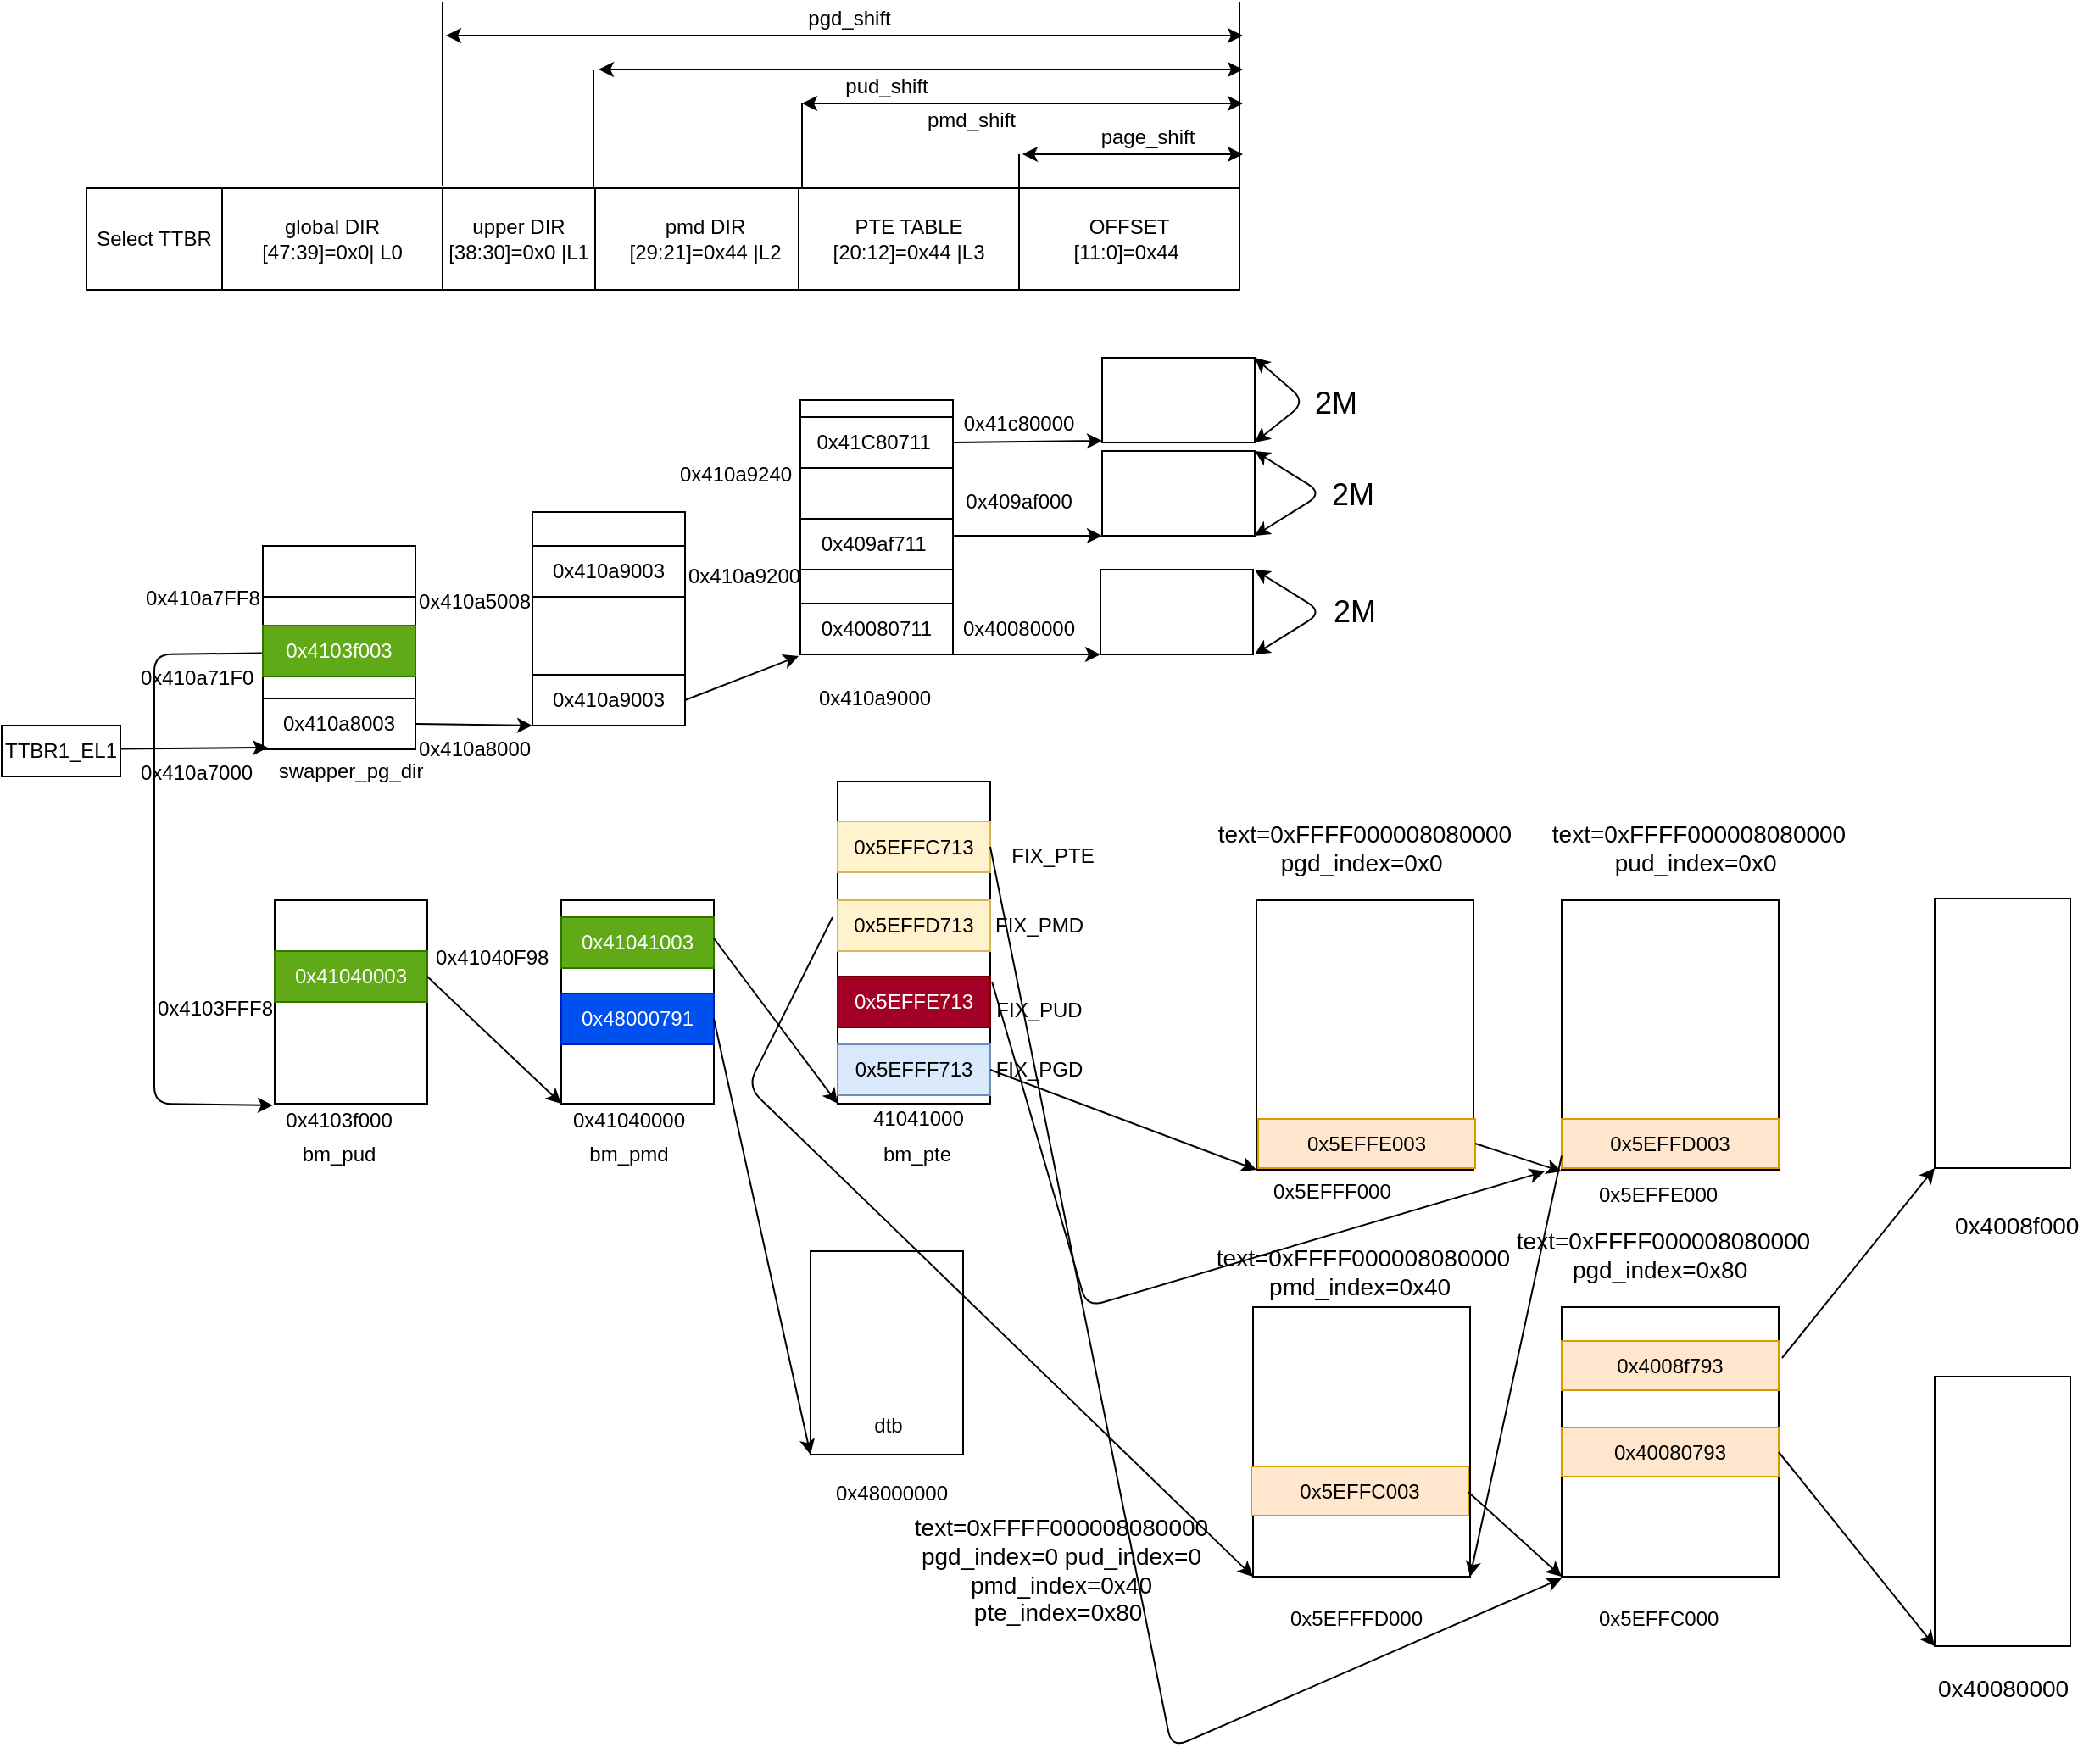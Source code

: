<mxfile version="13.6.2" type="device"><diagram id="jogjM0BblvqriFZ8YtVY" name="Page-1"><mxGraphModel dx="2782" dy="967" grid="1" gridSize="10" guides="1" tooltips="1" connect="1" arrows="1" fold="1" page="1" pageScale="1" pageWidth="827" pageHeight="1169" math="0" shadow="0"><root><mxCell id="0"/><mxCell id="1" parent="0"/><mxCell id="8LdxlUi28L0D28EUbNrq-1" value="" style="rounded=0;whiteSpace=wrap;html=1;" parent="1" vertex="1"><mxGeometry x="-320" y="620" width="540" height="60" as="geometry"/></mxCell><mxCell id="8LdxlUi28L0D28EUbNrq-10" value="global DIR&lt;br&gt;[47:39]=0x0| L0" style="rounded=0;whiteSpace=wrap;html=1;" parent="1" vertex="1"><mxGeometry x="-250" y="620" width="130" height="60" as="geometry"/></mxCell><mxCell id="8LdxlUi28L0D28EUbNrq-15" value="upper DIR&lt;br&gt;[38:30]=0x0 |L1" style="rounded=0;whiteSpace=wrap;html=1;" parent="1" vertex="1"><mxGeometry x="-120" y="620" width="90" height="60" as="geometry"/></mxCell><mxCell id="8LdxlUi28L0D28EUbNrq-17" value="Select TTBR" style="rounded=0;whiteSpace=wrap;html=1;" parent="1" vertex="1"><mxGeometry x="-330" y="620" width="80" height="60" as="geometry"/></mxCell><mxCell id="8LdxlUi28L0D28EUbNrq-31" value="pmd DIR&lt;br&gt;[29:21]=0x44 |L2" style="rounded=0;whiteSpace=wrap;html=1;" parent="1" vertex="1"><mxGeometry x="-30" y="620" width="130" height="60" as="geometry"/></mxCell><mxCell id="NkKJX1Fluzjaa6-fKmBA-1" value="PTE TABLE&lt;br&gt;[20:12]=0x44 |L3" style="rounded=0;whiteSpace=wrap;html=1;" parent="1" vertex="1"><mxGeometry x="90" y="620" width="130" height="60" as="geometry"/></mxCell><mxCell id="NkKJX1Fluzjaa6-fKmBA-2" value="OFFSET&lt;br&gt;[11:0]=0x44&amp;nbsp;" style="rounded=0;whiteSpace=wrap;html=1;" parent="1" vertex="1"><mxGeometry x="220" y="620" width="130" height="60" as="geometry"/></mxCell><mxCell id="2hbvxVVikS6BB5GCfv5k-79" value="" style="rounded=0;whiteSpace=wrap;html=1;" parent="1" vertex="1"><mxGeometry x="-67" y="811" width="90" height="108" as="geometry"/></mxCell><mxCell id="2hbvxVVikS6BB5GCfv5k-80" value="" style="rounded=0;whiteSpace=wrap;html=1;" parent="1" vertex="1"><mxGeometry x="-67" y="907" width="90" height="30" as="geometry"/></mxCell><mxCell id="2hbvxVVikS6BB5GCfv5k-81" value="" style="rounded=0;whiteSpace=wrap;html=1;" parent="1" vertex="1"><mxGeometry x="-226" y="831" width="90" height="120" as="geometry"/></mxCell><mxCell id="2hbvxVVikS6BB5GCfv5k-82" style="edgeStyle=none;rounded=0;orthogonalLoop=1;jettySize=auto;html=1;exitX=1;exitY=0.5;exitDx=0;exitDy=0;entryX=0;entryY=1;entryDx=0;entryDy=0;" parent="1" source="2hbvxVVikS6BB5GCfv5k-83" target="2hbvxVVikS6BB5GCfv5k-80" edge="1"><mxGeometry relative="1" as="geometry"/></mxCell><mxCell id="2hbvxVVikS6BB5GCfv5k-83" value="0x410a8003" style="rounded=0;whiteSpace=wrap;html=1;" parent="1" vertex="1"><mxGeometry x="-226" y="921" width="90" height="30" as="geometry"/></mxCell><mxCell id="2hbvxVVikS6BB5GCfv5k-84" value="&lt;div style=&quot;text-align: center&quot;&gt;&lt;span&gt;&lt;font face=&quot;helvetica&quot;&gt;0x410a7000&lt;/font&gt;&lt;/span&gt;&lt;/div&gt;" style="text;whiteSpace=wrap;html=1;" parent="1" vertex="1"><mxGeometry x="-300" y="951" width="90" height="30" as="geometry"/></mxCell><mxCell id="2hbvxVVikS6BB5GCfv5k-85" value="&lt;div style=&quot;text-align: center&quot;&gt;&lt;span&gt;&lt;font face=&quot;helvetica&quot;&gt;0x410a8000&lt;/font&gt;&lt;/span&gt;&lt;/div&gt;" style="text;whiteSpace=wrap;html=1;" parent="1" vertex="1"><mxGeometry x="-136" y="937" width="90" height="30" as="geometry"/></mxCell><mxCell id="2hbvxVVikS6BB5GCfv5k-87" value="0x410a9003" style="rounded=0;whiteSpace=wrap;html=1;" parent="1" vertex="1"><mxGeometry x="-67" y="907" width="90" height="30" as="geometry"/></mxCell><mxCell id="2hbvxVVikS6BB5GCfv5k-88" value="" style="rounded=0;whiteSpace=wrap;html=1;" parent="1" vertex="1"><mxGeometry x="91" y="745" width="90" height="146" as="geometry"/></mxCell><mxCell id="2hbvxVVikS6BB5GCfv5k-90" value="&lt;div style=&quot;text-align: center&quot;&gt;&lt;span&gt;&lt;font face=&quot;helvetica&quot;&gt;0x410a9000&lt;/font&gt;&lt;/span&gt;&lt;/div&gt;" style="text;whiteSpace=wrap;html=1;" parent="1" vertex="1"><mxGeometry x="100" y="907" width="90" height="30" as="geometry"/></mxCell><mxCell id="2hbvxVVikS6BB5GCfv5k-91" value="0x409af711&amp;nbsp;" style="rounded=0;whiteSpace=wrap;html=1;" parent="1" vertex="1"><mxGeometry x="91" y="815" width="90" height="30" as="geometry"/></mxCell><mxCell id="2hbvxVVikS6BB5GCfv5k-92" value="&lt;div style=&quot;text-align: center&quot;&gt;&lt;font face=&quot;helvetica&quot;&gt;0x410a9200&lt;/font&gt;&lt;br&gt;&lt;/div&gt;" style="text;whiteSpace=wrap;html=1;" parent="1" vertex="1"><mxGeometry x="23" y="835" width="90" height="30" as="geometry"/></mxCell><mxCell id="2hbvxVVikS6BB5GCfv5k-93" value="" style="rounded=0;whiteSpace=wrap;html=1;" parent="1" vertex="1"><mxGeometry x="269" y="720" width="90" height="50" as="geometry"/></mxCell><mxCell id="2hbvxVVikS6BB5GCfv5k-96" value="" style="endArrow=classic;startArrow=classic;html=1;entryX=1;entryY=0;entryDx=0;entryDy=0;exitX=1;exitY=1;exitDx=0;exitDy=0;" parent="1" source="2hbvxVVikS6BB5GCfv5k-93" target="2hbvxVVikS6BB5GCfv5k-93" edge="1"><mxGeometry width="50" height="50" relative="1" as="geometry"><mxPoint x="439" y="802" as="sourcePoint"/><mxPoint x="439" y="721" as="targetPoint"/><Array as="points"><mxPoint x="389" y="746"/></Array></mxGeometry></mxCell><mxCell id="2hbvxVVikS6BB5GCfv5k-97" value="&lt;font style=&quot;font-size: 18px&quot;&gt;2M&lt;/font&gt;" style="text;html=1;strokeColor=none;fillColor=none;align=center;verticalAlign=middle;whiteSpace=wrap;rounded=0;" parent="1" vertex="1"><mxGeometry x="387" y="737" width="40" height="20" as="geometry"/></mxCell><mxCell id="2hbvxVVikS6BB5GCfv5k-101" value="0x41C80711&amp;nbsp;" style="rounded=0;whiteSpace=wrap;html=1;" parent="1" vertex="1"><mxGeometry x="91" y="755" width="90" height="30" as="geometry"/></mxCell><mxCell id="2hbvxVVikS6BB5GCfv5k-104" value="&lt;div style=&quot;text-align: center&quot;&gt;&lt;font face=&quot;helvetica&quot;&gt;0x410a9240&lt;/font&gt;&lt;br&gt;&lt;/div&gt;" style="text;whiteSpace=wrap;html=1;" parent="1" vertex="1"><mxGeometry x="18" y="775" width="90" height="30" as="geometry"/></mxCell><mxCell id="2hbvxVVikS6BB5GCfv5k-105" value="" style="rounded=0;whiteSpace=wrap;html=1;" parent="1" vertex="1"><mxGeometry x="269" y="775" width="90" height="50" as="geometry"/></mxCell><mxCell id="2hbvxVVikS6BB5GCfv5k-106" value="" style="endArrow=classic;html=1;exitX=1;exitY=0.5;exitDx=0;exitDy=0;entryX=0;entryY=1;entryDx=0;entryDy=0;" parent="1" source="2hbvxVVikS6BB5GCfv5k-101" edge="1"><mxGeometry width="50" height="50" relative="1" as="geometry"><mxPoint x="190" y="805" as="sourcePoint"/><mxPoint x="269" y="769" as="targetPoint"/></mxGeometry></mxCell><mxCell id="2hbvxVVikS6BB5GCfv5k-108" value="" style="endArrow=classic;html=1;exitX=1;exitY=0.5;exitDx=0;exitDy=0;entryX=0;entryY=1;entryDx=0;entryDy=0;" parent="1" target="2hbvxVVikS6BB5GCfv5k-105" edge="1"><mxGeometry width="50" height="50" relative="1" as="geometry"><mxPoint x="181" y="825" as="sourcePoint"/><mxPoint x="240" y="825" as="targetPoint"/></mxGeometry></mxCell><mxCell id="2hbvxVVikS6BB5GCfv5k-109" value="" style="endArrow=classic;startArrow=classic;html=1;entryX=1;entryY=0;entryDx=0;entryDy=0;exitX=1;exitY=1;exitDx=0;exitDy=0;" parent="1" source="2hbvxVVikS6BB5GCfv5k-105" target="2hbvxVVikS6BB5GCfv5k-105" edge="1"><mxGeometry width="50" height="50" relative="1" as="geometry"><mxPoint x="389" y="865" as="sourcePoint"/><mxPoint x="389" y="815" as="targetPoint"/><Array as="points"><mxPoint x="399" y="800"/></Array></mxGeometry></mxCell><mxCell id="2hbvxVVikS6BB5GCfv5k-110" value="&lt;font style=&quot;font-size: 18px&quot;&gt;2M&lt;/font&gt;" style="text;html=1;strokeColor=none;fillColor=none;align=center;verticalAlign=middle;whiteSpace=wrap;rounded=0;" parent="1" vertex="1"><mxGeometry x="396.5" y="791" width="40" height="20" as="geometry"/></mxCell><mxCell id="2hbvxVVikS6BB5GCfv5k-112" value="0x41c80000" style="text;html=1;strokeColor=none;fillColor=none;align=center;verticalAlign=middle;whiteSpace=wrap;rounded=0;" parent="1" vertex="1"><mxGeometry x="200" y="749" width="40" height="20" as="geometry"/></mxCell><mxCell id="2hbvxVVikS6BB5GCfv5k-114" value="0x409af000" style="text;html=1;strokeColor=none;fillColor=none;align=center;verticalAlign=middle;whiteSpace=wrap;rounded=0;" parent="1" vertex="1"><mxGeometry x="200" y="795" width="40" height="20" as="geometry"/></mxCell><mxCell id="2hbvxVVikS6BB5GCfv5k-118" value="swapper_pg_dir" style="text;html=1;strokeColor=none;fillColor=none;align=center;verticalAlign=middle;whiteSpace=wrap;rounded=0;" parent="1" vertex="1"><mxGeometry x="-194" y="954" width="40" height="20" as="geometry"/></mxCell><mxCell id="2hbvxVVikS6BB5GCfv5k-122" value="TTBR1_EL1" style="rounded=0;whiteSpace=wrap;html=1;" parent="1" vertex="1"><mxGeometry x="-380" y="937" width="70" height="30" as="geometry"/></mxCell><mxCell id="2hbvxVVikS6BB5GCfv5k-123" value="" style="endArrow=classic;html=1;exitX=1;exitY=0.5;exitDx=0;exitDy=0;entryX=0.856;entryY=-0.027;entryDx=0;entryDy=0;entryPerimeter=0;" parent="1" edge="1"><mxGeometry width="50" height="50" relative="1" as="geometry"><mxPoint x="-310" y="950.81" as="sourcePoint"/><mxPoint x="-222.96" y="950" as="targetPoint"/></mxGeometry></mxCell><mxCell id="s6u-cCBRzzgsNUjcH62i-3" value="0x410a9003" style="rounded=0;whiteSpace=wrap;html=1;" parent="1" vertex="1"><mxGeometry x="-67" y="831" width="90" height="30" as="geometry"/></mxCell><mxCell id="s6u-cCBRzzgsNUjcH62i-4" value="&lt;div style=&quot;text-align: center&quot;&gt;&lt;span&gt;&lt;font face=&quot;helvetica&quot;&gt;0x410a5008&lt;/font&gt;&lt;/span&gt;&lt;/div&gt;" style="text;whiteSpace=wrap;html=1;" parent="1" vertex="1"><mxGeometry x="-136" y="850" width="90" height="30" as="geometry"/></mxCell><mxCell id="s6u-cCBRzzgsNUjcH62i-10" value="" style="rounded=0;whiteSpace=wrap;html=1;" parent="1" vertex="1"><mxGeometry x="-320" y="620" width="540" height="60" as="geometry"/></mxCell><mxCell id="s6u-cCBRzzgsNUjcH62i-11" value="global DIR&lt;br&gt;[47:39]=0x0| L0" style="rounded=0;whiteSpace=wrap;html=1;" parent="1" vertex="1"><mxGeometry x="-250" y="620" width="130" height="60" as="geometry"/></mxCell><mxCell id="s6u-cCBRzzgsNUjcH62i-12" value="upper DIR&lt;br&gt;[38:30]=0x0 |L1" style="rounded=0;whiteSpace=wrap;html=1;" parent="1" vertex="1"><mxGeometry x="-120" y="620" width="90" height="60" as="geometry"/></mxCell><mxCell id="s6u-cCBRzzgsNUjcH62i-13" value="Select TTBR" style="rounded=0;whiteSpace=wrap;html=1;" parent="1" vertex="1"><mxGeometry x="-330" y="620" width="80" height="60" as="geometry"/></mxCell><mxCell id="s6u-cCBRzzgsNUjcH62i-14" value="pmd DIR&lt;br&gt;[29:21]=0x44 |L2" style="rounded=0;whiteSpace=wrap;html=1;" parent="1" vertex="1"><mxGeometry x="-30" y="620" width="130" height="60" as="geometry"/></mxCell><mxCell id="s6u-cCBRzzgsNUjcH62i-15" value="PTE TABLE&lt;br&gt;[20:12]=0x44 |L3" style="rounded=0;whiteSpace=wrap;html=1;" parent="1" vertex="1"><mxGeometry x="90" y="620" width="130" height="60" as="geometry"/></mxCell><mxCell id="s6u-cCBRzzgsNUjcH62i-16" value="OFFSET&lt;br&gt;[11:0]=0x44&amp;nbsp;" style="rounded=0;whiteSpace=wrap;html=1;" parent="1" vertex="1"><mxGeometry x="220" y="620" width="130" height="60" as="geometry"/></mxCell><mxCell id="s6u-cCBRzzgsNUjcH62i-17" value="" style="endArrow=none;html=1;exitX=1;exitY=0;exitDx=0;exitDy=0;" parent="1" source="s6u-cCBRzzgsNUjcH62i-16" edge="1"><mxGeometry width="50" height="50" relative="1" as="geometry"><mxPoint x="352" y="610" as="sourcePoint"/><mxPoint x="350" y="510" as="targetPoint"/></mxGeometry></mxCell><mxCell id="s6u-cCBRzzgsNUjcH62i-18" value="" style="endArrow=none;html=1;exitX=1;exitY=0;exitDx=0;exitDy=0;" parent="1" source="s6u-cCBRzzgsNUjcH62i-15" edge="1"><mxGeometry width="50" height="50" relative="1" as="geometry"><mxPoint x="112" y="740" as="sourcePoint"/><mxPoint x="220" y="600" as="targetPoint"/></mxGeometry></mxCell><mxCell id="s6u-cCBRzzgsNUjcH62i-19" value="" style="endArrow=none;html=1;" parent="1" edge="1"><mxGeometry width="50" height="50" relative="1" as="geometry"><mxPoint x="92" y="620" as="sourcePoint"/><mxPoint x="92" y="570" as="targetPoint"/></mxGeometry></mxCell><mxCell id="s6u-cCBRzzgsNUjcH62i-20" value="" style="endArrow=none;html=1;" parent="1" edge="1"><mxGeometry width="50" height="50" relative="1" as="geometry"><mxPoint x="-31" y="620" as="sourcePoint"/><mxPoint x="-31" y="550" as="targetPoint"/></mxGeometry></mxCell><mxCell id="s6u-cCBRzzgsNUjcH62i-21" value="" style="endArrow=none;html=1;" parent="1" edge="1"><mxGeometry width="50" height="50" relative="1" as="geometry"><mxPoint x="-120" y="619" as="sourcePoint"/><mxPoint x="-120" y="510" as="targetPoint"/></mxGeometry></mxCell><mxCell id="s6u-cCBRzzgsNUjcH62i-22" value="page_shift" style="text;html=1;strokeColor=none;fillColor=none;align=center;verticalAlign=middle;whiteSpace=wrap;rounded=0;" parent="1" vertex="1"><mxGeometry x="268.5" y="580" width="53.5" height="20" as="geometry"/></mxCell><mxCell id="s6u-cCBRzzgsNUjcH62i-23" value="" style="endArrow=classic;startArrow=classic;html=1;" parent="1" edge="1"><mxGeometry width="50" height="50" relative="1" as="geometry"><mxPoint x="222" y="600" as="sourcePoint"/><mxPoint x="352" y="600" as="targetPoint"/></mxGeometry></mxCell><mxCell id="s6u-cCBRzzgsNUjcH62i-24" value="" style="endArrow=classic;startArrow=classic;html=1;" parent="1" edge="1"><mxGeometry width="50" height="50" relative="1" as="geometry"><mxPoint x="92" y="570" as="sourcePoint"/><mxPoint x="352" y="570" as="targetPoint"/></mxGeometry></mxCell><mxCell id="s6u-cCBRzzgsNUjcH62i-25" value="pmd_shift" style="text;html=1;strokeColor=none;fillColor=none;align=center;verticalAlign=middle;whiteSpace=wrap;rounded=0;" parent="1" vertex="1"><mxGeometry x="172" y="570" width="40" height="20" as="geometry"/></mxCell><mxCell id="s6u-cCBRzzgsNUjcH62i-26" value="" style="endArrow=classic;startArrow=classic;html=1;" parent="1" edge="1"><mxGeometry width="50" height="50" relative="1" as="geometry"><mxPoint x="-28" y="550" as="sourcePoint"/><mxPoint x="352" y="550" as="targetPoint"/></mxGeometry></mxCell><mxCell id="s6u-cCBRzzgsNUjcH62i-27" value="pud_shift" style="text;html=1;strokeColor=none;fillColor=none;align=center;verticalAlign=middle;whiteSpace=wrap;rounded=0;" parent="1" vertex="1"><mxGeometry x="122" y="550" width="40" height="20" as="geometry"/></mxCell><mxCell id="s6u-cCBRzzgsNUjcH62i-28" value="" style="endArrow=classic;startArrow=classic;html=1;" parent="1" edge="1"><mxGeometry width="50" height="50" relative="1" as="geometry"><mxPoint x="-118" y="530" as="sourcePoint"/><mxPoint x="352" y="530" as="targetPoint"/></mxGeometry></mxCell><mxCell id="s6u-cCBRzzgsNUjcH62i-29" value="pgd_shift" style="text;html=1;strokeColor=none;fillColor=none;align=center;verticalAlign=middle;whiteSpace=wrap;rounded=0;" parent="1" vertex="1"><mxGeometry x="100" y="510" width="40" height="20" as="geometry"/></mxCell><mxCell id="1NFqYCsExWAdkSg0N49d-1" value="0x40080711" style="rounded=0;whiteSpace=wrap;html=1;" parent="1" vertex="1"><mxGeometry x="91" y="865" width="90" height="30" as="geometry"/></mxCell><mxCell id="1NFqYCsExWAdkSg0N49d-2" value="" style="rounded=0;whiteSpace=wrap;html=1;" parent="1" vertex="1"><mxGeometry x="268" y="845" width="90" height="50" as="geometry"/></mxCell><mxCell id="1NFqYCsExWAdkSg0N49d-3" value="" style="endArrow=classic;html=1;exitX=1;exitY=0.5;exitDx=0;exitDy=0;entryX=0;entryY=1;entryDx=0;entryDy=0;" parent="1" edge="1"><mxGeometry width="50" height="50" relative="1" as="geometry"><mxPoint x="180" y="895" as="sourcePoint"/><mxPoint x="268" y="895" as="targetPoint"/></mxGeometry></mxCell><mxCell id="1NFqYCsExWAdkSg0N49d-4" value="0x40080000" style="text;html=1;strokeColor=none;fillColor=none;align=center;verticalAlign=middle;whiteSpace=wrap;rounded=0;" parent="1" vertex="1"><mxGeometry x="200" y="870" width="40" height="20" as="geometry"/></mxCell><mxCell id="1NFqYCsExWAdkSg0N49d-5" value="" style="endArrow=classic;startArrow=classic;html=1;entryX=1;entryY=0;entryDx=0;entryDy=0;exitX=1;exitY=1;exitDx=0;exitDy=0;" parent="1" edge="1"><mxGeometry width="50" height="50" relative="1" as="geometry"><mxPoint x="359" y="895" as="sourcePoint"/><mxPoint x="359" y="845" as="targetPoint"/><Array as="points"><mxPoint x="399" y="870"/></Array></mxGeometry></mxCell><mxCell id="1NFqYCsExWAdkSg0N49d-6" value="&lt;font style=&quot;font-size: 18px&quot;&gt;2M&lt;/font&gt;" style="text;html=1;strokeColor=none;fillColor=none;align=center;verticalAlign=middle;whiteSpace=wrap;rounded=0;" parent="1" vertex="1"><mxGeometry x="398" y="860" width="40" height="20" as="geometry"/></mxCell><mxCell id="G7Vl7N4VDnxcwTHmnSyK-1" value="" style="endArrow=classic;html=1;exitX=1;exitY=0.5;exitDx=0;exitDy=0;" parent="1" source="2hbvxVVikS6BB5GCfv5k-87" edge="1"><mxGeometry width="50" height="50" relative="1" as="geometry"><mxPoint x="40" y="946" as="sourcePoint"/><mxPoint x="90" y="896" as="targetPoint"/></mxGeometry></mxCell><mxCell id="G7Vl7N4VDnxcwTHmnSyK-2" value="" style="rounded=0;whiteSpace=wrap;html=1;" parent="1" vertex="1"><mxGeometry x="-226" y="831" width="90" height="30" as="geometry"/></mxCell><mxCell id="G7Vl7N4VDnxcwTHmnSyK-3" value="&lt;div style=&quot;text-align: center&quot;&gt;&lt;span&gt;&lt;font face=&quot;helvetica&quot;&gt;0x410a7FF8&lt;/font&gt;&lt;/span&gt;&lt;/div&gt;" style="text;whiteSpace=wrap;html=1;" parent="1" vertex="1"><mxGeometry x="-297" y="848" width="90" height="30" as="geometry"/></mxCell><mxCell id="Q-GKwpE_chXo1rnTAcM4-1" value="0x4103f003" style="rounded=0;whiteSpace=wrap;html=1;fillColor=#60a917;strokeColor=#2D7600;fontColor=#ffffff;" parent="1" vertex="1"><mxGeometry x="-226" y="878" width="90" height="30" as="geometry"/></mxCell><mxCell id="Q-GKwpE_chXo1rnTAcM4-2" value="&lt;div style=&quot;text-align: center&quot;&gt;&lt;span&gt;&lt;font face=&quot;helvetica&quot;&gt;0x410a71F0&lt;/font&gt;&lt;/span&gt;&lt;/div&gt;" style="text;whiteSpace=wrap;html=1;" parent="1" vertex="1"><mxGeometry x="-300" y="895" width="90" height="30" as="geometry"/></mxCell><mxCell id="Q-GKwpE_chXo1rnTAcM4-5" value="" style="rounded=0;whiteSpace=wrap;html=1;" parent="1" vertex="1"><mxGeometry x="-219" y="1040" width="90" height="120" as="geometry"/></mxCell><mxCell id="Q-GKwpE_chXo1rnTAcM4-6" value="" style="rounded=0;whiteSpace=wrap;html=1;" parent="1" vertex="1"><mxGeometry x="-50" y="1040" width="90" height="120" as="geometry"/></mxCell><mxCell id="Q-GKwpE_chXo1rnTAcM4-7" value="bm_pud" style="text;html=1;strokeColor=none;fillColor=none;align=center;verticalAlign=middle;whiteSpace=wrap;rounded=0;" parent="1" vertex="1"><mxGeometry x="-201" y="1180" width="40" height="20" as="geometry"/></mxCell><mxCell id="Q-GKwpE_chXo1rnTAcM4-8" value="bm_pmd" style="text;html=1;strokeColor=none;fillColor=none;align=center;verticalAlign=middle;whiteSpace=wrap;rounded=0;" parent="1" vertex="1"><mxGeometry x="-30" y="1180" width="40" height="20" as="geometry"/></mxCell><mxCell id="Q-GKwpE_chXo1rnTAcM4-9" value="" style="rounded=0;whiteSpace=wrap;html=1;" parent="1" vertex="1"><mxGeometry x="113" y="970" width="90" height="190" as="geometry"/></mxCell><mxCell id="Q-GKwpE_chXo1rnTAcM4-10" value="bm_pte" style="text;html=1;strokeColor=none;fillColor=none;align=center;verticalAlign=middle;whiteSpace=wrap;rounded=0;" parent="1" vertex="1"><mxGeometry x="140" y="1180" width="40" height="20" as="geometry"/></mxCell><mxCell id="Q-GKwpE_chXo1rnTAcM4-11" value="0x4103f000" style="text;html=1;strokeColor=none;fillColor=none;align=center;verticalAlign=middle;whiteSpace=wrap;rounded=0;" parent="1" vertex="1"><mxGeometry x="-201" y="1160" width="40" height="20" as="geometry"/></mxCell><mxCell id="Q-GKwpE_chXo1rnTAcM4-12" value="0x41040000" style="text;html=1;strokeColor=none;fillColor=none;align=center;verticalAlign=middle;whiteSpace=wrap;rounded=0;" parent="1" vertex="1"><mxGeometry x="-30" y="1160" width="40" height="20" as="geometry"/></mxCell><mxCell id="Q-GKwpE_chXo1rnTAcM4-13" value="41041000" style="text;whiteSpace=wrap;html=1;" parent="1" vertex="1"><mxGeometry x="132" y="1155" width="80" height="30" as="geometry"/></mxCell><mxCell id="Q-GKwpE_chXo1rnTAcM4-16" value="" style="endArrow=classic;html=1;exitX=0.816;exitY=-0.025;exitDx=0;exitDy=0;exitPerimeter=0;" parent="1" source="Q-GKwpE_chXo1rnTAcM4-2" edge="1"><mxGeometry width="50" height="50" relative="1" as="geometry"><mxPoint x="-310" y="1120" as="sourcePoint"/><mxPoint x="-220" y="1161" as="targetPoint"/><Array as="points"><mxPoint x="-290" y="895"/><mxPoint x="-290" y="1160"/></Array></mxGeometry></mxCell><mxCell id="5SW9_X3ZM82j4UzZoXEV-1" value="0x41040003" style="rounded=0;whiteSpace=wrap;html=1;fillColor=#60a917;strokeColor=#2D7600;fontColor=#ffffff;" parent="1" vertex="1"><mxGeometry x="-219" y="1070" width="90" height="30" as="geometry"/></mxCell><mxCell id="5SW9_X3ZM82j4UzZoXEV-3" value="0x4103FFF8" style="text;whiteSpace=wrap;html=1;" parent="1" vertex="1"><mxGeometry x="-290" y="1090" width="80" height="30" as="geometry"/></mxCell><mxCell id="5SW9_X3ZM82j4UzZoXEV-4" value="" style="endArrow=classic;html=1;exitX=1;exitY=0.5;exitDx=0;exitDy=0;" parent="1" source="5SW9_X3ZM82j4UzZoXEV-1" edge="1"><mxGeometry width="50" height="50" relative="1" as="geometry"><mxPoint x="-100" y="1210" as="sourcePoint"/><mxPoint x="-50" y="1160" as="targetPoint"/></mxGeometry></mxCell><mxCell id="5SW9_X3ZM82j4UzZoXEV-5" value="0x41041003" style="rounded=0;whiteSpace=wrap;html=1;fillColor=#60a917;strokeColor=#2D7600;fontColor=#ffffff;" parent="1" vertex="1"><mxGeometry x="-50" y="1050" width="90" height="30" as="geometry"/></mxCell><mxCell id="5SW9_X3ZM82j4UzZoXEV-6" value="0x41040F98" style="text;whiteSpace=wrap;html=1;" parent="1" vertex="1"><mxGeometry x="-126" y="1060" width="80" height="30" as="geometry"/></mxCell><mxCell id="5SW9_X3ZM82j4UzZoXEV-7" value="" style="endArrow=classic;html=1;exitX=1;exitY=0.5;exitDx=0;exitDy=0;entryX=0;entryY=1;entryDx=0;entryDy=0;" parent="1" target="Q-GKwpE_chXo1rnTAcM4-9" edge="1"><mxGeometry width="50" height="50" relative="1" as="geometry"><mxPoint x="40" y="1062.5" as="sourcePoint"/><mxPoint x="119" y="1137.5" as="targetPoint"/></mxGeometry></mxCell><mxCell id="9fwB5BtVBP-_tCeFG1sO-2" value="0x5EFFD713" style="rounded=0;whiteSpace=wrap;html=1;fillColor=#fff2cc;strokeColor=#d6b656;" parent="1" vertex="1"><mxGeometry x="113" y="1040" width="90" height="30" as="geometry"/></mxCell><mxCell id="82R7tjk9jPcVFqfLfw1A-2" value="0x5EFFE713" style="rounded=0;whiteSpace=wrap;html=1;fillColor=#a20025;strokeColor=#6F0000;fontColor=#ffffff;" parent="1" vertex="1"><mxGeometry x="113" y="1085" width="90" height="30" as="geometry"/></mxCell><mxCell id="82R7tjk9jPcVFqfLfw1A-4" value="FIX_PUD" style="text;html=1;strokeColor=none;fillColor=none;align=center;verticalAlign=middle;whiteSpace=wrap;rounded=0;" parent="1" vertex="1"><mxGeometry x="212" y="1095" width="40" height="20" as="geometry"/></mxCell><mxCell id="82R7tjk9jPcVFqfLfw1A-5" value="FIX_PMD" style="text;html=1;strokeColor=none;fillColor=none;align=center;verticalAlign=middle;whiteSpace=wrap;rounded=0;" parent="1" vertex="1"><mxGeometry x="212" y="1045" width="40" height="20" as="geometry"/></mxCell><mxCell id="83XYbHLJgT6XdNqlwnkv-1" value="" style="rounded=0;whiteSpace=wrap;html=1;" parent="1" vertex="1"><mxGeometry x="97" y="1247" width="90" height="120" as="geometry"/></mxCell><mxCell id="83XYbHLJgT6XdNqlwnkv-2" value="0x48000791" style="rounded=0;whiteSpace=wrap;html=1;fillColor=#0050ef;strokeColor=#001DBC;fontColor=#ffffff;" parent="1" vertex="1"><mxGeometry x="-50" y="1095" width="90" height="30" as="geometry"/></mxCell><mxCell id="83XYbHLJgT6XdNqlwnkv-3" value="" style="endArrow=classic;html=1;exitX=1;exitY=0.5;exitDx=0;exitDy=0;entryX=0;entryY=1;entryDx=0;entryDy=0;" parent="1" source="83XYbHLJgT6XdNqlwnkv-2" target="83XYbHLJgT6XdNqlwnkv-1" edge="1"><mxGeometry width="50" height="50" relative="1" as="geometry"><mxPoint x="140" y="1330" as="sourcePoint"/><mxPoint x="190" y="1280" as="targetPoint"/></mxGeometry></mxCell><mxCell id="83XYbHLJgT6XdNqlwnkv-4" value="0x48000000" style="text;html=1;strokeColor=none;fillColor=none;align=center;verticalAlign=middle;whiteSpace=wrap;rounded=0;" parent="1" vertex="1"><mxGeometry x="125" y="1380" width="40" height="20" as="geometry"/></mxCell><mxCell id="83XYbHLJgT6XdNqlwnkv-5" value="dtb" style="text;html=1;strokeColor=none;fillColor=none;align=center;verticalAlign=middle;whiteSpace=wrap;rounded=0;" parent="1" vertex="1"><mxGeometry x="123" y="1340" width="40" height="20" as="geometry"/></mxCell><mxCell id="D2PGT_hGn1wiJ_mJBfzA-1" value="0x5EFFF713" style="rounded=0;whiteSpace=wrap;html=1;fillColor=#dae8fc;strokeColor=#6c8ebf;" parent="1" vertex="1"><mxGeometry x="113" y="1125" width="90" height="30" as="geometry"/></mxCell><mxCell id="D2PGT_hGn1wiJ_mJBfzA-2" value="FIX_PGD" style="text;html=1;strokeColor=none;fillColor=none;align=center;verticalAlign=middle;whiteSpace=wrap;rounded=0;" parent="1" vertex="1"><mxGeometry x="212" y="1130" width="40" height="20" as="geometry"/></mxCell><mxCell id="D2PGT_hGn1wiJ_mJBfzA-3" value="" style="rounded=0;whiteSpace=wrap;html=1;" parent="1" vertex="1"><mxGeometry x="360" y="1040" width="128" height="159" as="geometry"/></mxCell><mxCell id="D2PGT_hGn1wiJ_mJBfzA-4" value="" style="endArrow=classic;html=1;exitX=1;exitY=0.5;exitDx=0;exitDy=0;entryX=0;entryY=1;entryDx=0;entryDy=0;" parent="1" source="D2PGT_hGn1wiJ_mJBfzA-1" target="D2PGT_hGn1wiJ_mJBfzA-3" edge="1"><mxGeometry width="50" height="50" relative="1" as="geometry"><mxPoint x="280" y="1190" as="sourcePoint"/><mxPoint x="330" y="1140" as="targetPoint"/></mxGeometry></mxCell><mxCell id="D2PGT_hGn1wiJ_mJBfzA-5" value="0x5EFFF000" style="text;whiteSpace=wrap;html=1;" parent="1" vertex="1"><mxGeometry x="368" y="1198" width="80" height="30" as="geometry"/></mxCell><mxCell id="E3cnPCgA24xz3N3KiS0X-5" value="" style="rounded=0;whiteSpace=wrap;html=1;" parent="1" vertex="1"><mxGeometry x="540" y="1040" width="128" height="159" as="geometry"/></mxCell><mxCell id="E3cnPCgA24xz3N3KiS0X-6" value="0x5EFFE003" style="rounded=0;whiteSpace=wrap;html=1;fillColor=#ffe6cc;strokeColor=#d79b00;" parent="1" vertex="1"><mxGeometry x="361" y="1169" width="128" height="29" as="geometry"/></mxCell><mxCell id="E3cnPCgA24xz3N3KiS0X-8" value="" style="endArrow=classic;html=1;exitX=1;exitY=0.5;exitDx=0;exitDy=0;" parent="1" source="E3cnPCgA24xz3N3KiS0X-6" edge="1"><mxGeometry width="50" height="50" relative="1" as="geometry"><mxPoint x="540" y="1290" as="sourcePoint"/><mxPoint x="540" y="1200" as="targetPoint"/></mxGeometry></mxCell><mxCell id="E3cnPCgA24xz3N3KiS0X-9" value="0x5EFFE000" style="text;whiteSpace=wrap;html=1;" parent="1" vertex="1"><mxGeometry x="560" y="1200" width="80" height="30" as="geometry"/></mxCell><mxCell id="E3cnPCgA24xz3N3KiS0X-13" value="&lt;font style=&quot;font-size: 14px&quot;&gt;text=0xFFFF000008080000&lt;br&gt;pgd_index=0x0&amp;nbsp;&lt;/font&gt;" style="text;html=1;strokeColor=none;fillColor=none;align=center;verticalAlign=middle;whiteSpace=wrap;rounded=0;" parent="1" vertex="1"><mxGeometry x="363" y="990" width="122" height="37" as="geometry"/></mxCell><mxCell id="E3cnPCgA24xz3N3KiS0X-14" value="&lt;font style=&quot;font-size: 14px&quot;&gt;text=0xFFFF000008080000&lt;br&gt;pgd_index=0 pud_index=0&lt;br&gt;pmd_index=0x40 pte_index=0x80&amp;nbsp;&lt;/font&gt;" style="text;html=1;strokeColor=none;fillColor=none;align=center;verticalAlign=middle;whiteSpace=wrap;rounded=0;" parent="1" vertex="1"><mxGeometry x="150" y="1400" width="190" height="70" as="geometry"/></mxCell><mxCell id="E3cnPCgA24xz3N3KiS0X-15" value="&lt;font style=&quot;font-size: 14px&quot;&gt;text=0xFFFF000008080000&lt;br&gt;pud_index=0x0&amp;nbsp;&lt;/font&gt;" style="text;html=1;strokeColor=none;fillColor=none;align=center;verticalAlign=middle;whiteSpace=wrap;rounded=0;" parent="1" vertex="1"><mxGeometry x="560" y="990" width="122" height="37" as="geometry"/></mxCell><mxCell id="ixDSvM3Zgu5ytZy9fDSd-1" value="" style="endArrow=classic;html=1;exitX=1.011;exitY=0.621;exitDx=0;exitDy=0;exitPerimeter=0;" parent="1" source="Q-GKwpE_chXo1rnTAcM4-9" edge="1"><mxGeometry width="50" height="50" relative="1" as="geometry"><mxPoint x="290" y="1140" as="sourcePoint"/><mxPoint x="530" y="1200" as="targetPoint"/><Array as="points"><mxPoint x="260" y="1280"/></Array></mxGeometry></mxCell><mxCell id="ixDSvM3Zgu5ytZy9fDSd-3" value="" style="rounded=0;whiteSpace=wrap;html=1;" parent="1" vertex="1"><mxGeometry x="358" y="1280" width="128" height="159" as="geometry"/></mxCell><mxCell id="ixDSvM3Zgu5ytZy9fDSd-4" value="" style="rounded=0;whiteSpace=wrap;html=1;" parent="1" vertex="1"><mxGeometry x="540" y="1280" width="128" height="159" as="geometry"/></mxCell><mxCell id="ixDSvM3Zgu5ytZy9fDSd-5" value="0x5EFFD003" style="rounded=0;whiteSpace=wrap;html=1;fillColor=#ffe6cc;strokeColor=#d79b00;" parent="1" vertex="1"><mxGeometry x="540" y="1169" width="128" height="29" as="geometry"/></mxCell><mxCell id="ixDSvM3Zgu5ytZy9fDSd-6" value="" style="endArrow=classic;html=1;exitX=0;exitY=0.75;exitDx=0;exitDy=0;entryX=1;entryY=1;entryDx=0;entryDy=0;" parent="1" source="ixDSvM3Zgu5ytZy9fDSd-5" target="ixDSvM3Zgu5ytZy9fDSd-3" edge="1"><mxGeometry width="50" height="50" relative="1" as="geometry"><mxPoint x="290" y="1450" as="sourcePoint"/><mxPoint x="340" y="1400" as="targetPoint"/></mxGeometry></mxCell><mxCell id="ixDSvM3Zgu5ytZy9fDSd-7" value="0x5EFFFD000" style="text;whiteSpace=wrap;html=1;" parent="1" vertex="1"><mxGeometry x="378" y="1450" width="80" height="30" as="geometry"/></mxCell><mxCell id="ixDSvM3Zgu5ytZy9fDSd-8" value="" style="endArrow=classic;html=1;entryX=0;entryY=1;entryDx=0;entryDy=0;" parent="1" target="ixDSvM3Zgu5ytZy9fDSd-3" edge="1"><mxGeometry width="50" height="50" relative="1" as="geometry"><mxPoint x="110" y="1050" as="sourcePoint"/><mxPoint x="70" y="1230" as="targetPoint"/><Array as="points"><mxPoint x="60" y="1150"/></Array></mxGeometry></mxCell><mxCell id="HeASW-_g45aKqyT0CKF2-1" value="&lt;font style=&quot;font-size: 14px&quot;&gt;text=0xFFFF000008080000&lt;br&gt;pmd_index=0x40&amp;nbsp;&lt;/font&gt;" style="text;html=1;strokeColor=none;fillColor=none;align=center;verticalAlign=middle;whiteSpace=wrap;rounded=0;" parent="1" vertex="1"><mxGeometry x="362" y="1240" width="122" height="37" as="geometry"/></mxCell><mxCell id="HeASW-_g45aKqyT0CKF2-2" value="&lt;font style=&quot;font-size: 14px&quot;&gt;text=0xFFFF000008080000&lt;br&gt;pgd_index=0x80&amp;nbsp;&lt;/font&gt;" style="text;html=1;strokeColor=none;fillColor=none;align=center;verticalAlign=middle;whiteSpace=wrap;rounded=0;" parent="1" vertex="1"><mxGeometry x="539" y="1230" width="122" height="37" as="geometry"/></mxCell><mxCell id="HeASW-_g45aKqyT0CKF2-3" value="0x5EFFC003" style="rounded=0;whiteSpace=wrap;html=1;fillColor=#ffe6cc;strokeColor=#d79b00;" parent="1" vertex="1"><mxGeometry x="357" y="1374" width="128" height="29" as="geometry"/></mxCell><mxCell id="HeASW-_g45aKqyT0CKF2-4" value="0x5EFFC000" style="text;whiteSpace=wrap;html=1;" parent="1" vertex="1"><mxGeometry x="560" y="1450" width="80" height="30" as="geometry"/></mxCell><mxCell id="HeASW-_g45aKqyT0CKF2-5" value="" style="endArrow=classic;html=1;exitX=0.992;exitY=0.686;exitDx=0;exitDy=0;exitPerimeter=0;entryX=0;entryY=1;entryDx=0;entryDy=0;" parent="1" source="ixDSvM3Zgu5ytZy9fDSd-3" target="ixDSvM3Zgu5ytZy9fDSd-4" edge="1"><mxGeometry width="50" height="50" relative="1" as="geometry"><mxPoint x="490" y="1470" as="sourcePoint"/><mxPoint x="540" y="1420" as="targetPoint"/></mxGeometry></mxCell><mxCell id="Bq1XVydXA1uVjXF8-9Qx-1" value="0x40080793" style="rounded=0;whiteSpace=wrap;html=1;fillColor=#ffe6cc;strokeColor=#d79b00;" parent="1" vertex="1"><mxGeometry x="540" y="1351" width="128" height="29" as="geometry"/></mxCell><mxCell id="sDNEmYMLLwIBGOf0vF5P-1" value="0x5EFFC713" style="rounded=0;whiteSpace=wrap;html=1;fillColor=#fff2cc;strokeColor=#d6b656;" vertex="1" parent="1"><mxGeometry x="113" y="993.5" width="90" height="30" as="geometry"/></mxCell><mxCell id="sDNEmYMLLwIBGOf0vF5P-2" value="" style="endArrow=classic;html=1;exitX=1;exitY=0.5;exitDx=0;exitDy=0;" edge="1" parent="1" source="sDNEmYMLLwIBGOf0vF5P-1"><mxGeometry width="50" height="50" relative="1" as="geometry"><mxPoint x="250" y="1020" as="sourcePoint"/><mxPoint x="540" y="1440" as="targetPoint"/><Array as="points"><mxPoint x="310" y="1540"/></Array></mxGeometry></mxCell><mxCell id="sDNEmYMLLwIBGOf0vF5P-5" value="FIX_PTE" style="text;html=1;strokeColor=none;fillColor=none;align=center;verticalAlign=middle;whiteSpace=wrap;rounded=0;" vertex="1" parent="1"><mxGeometry x="220" y="1003.5" width="40" height="20" as="geometry"/></mxCell><mxCell id="sDNEmYMLLwIBGOf0vF5P-6" value="" style="rounded=0;whiteSpace=wrap;html=1;" vertex="1" parent="1"><mxGeometry x="760" y="1039" width="80" height="159" as="geometry"/></mxCell><mxCell id="sDNEmYMLLwIBGOf0vF5P-7" value="" style="rounded=0;whiteSpace=wrap;html=1;" vertex="1" parent="1"><mxGeometry x="760" y="1321" width="80" height="159" as="geometry"/></mxCell><mxCell id="sDNEmYMLLwIBGOf0vF5P-8" value="0x4008f793" style="rounded=0;whiteSpace=wrap;html=1;fillColor=#ffe6cc;strokeColor=#d79b00;" vertex="1" parent="1"><mxGeometry x="540" y="1300" width="128" height="29" as="geometry"/></mxCell><mxCell id="sDNEmYMLLwIBGOf0vF5P-9" value="" style="endArrow=classic;html=1;exitX=1;exitY=0.5;exitDx=0;exitDy=0;entryX=0;entryY=1;entryDx=0;entryDy=0;" edge="1" parent="1" source="Bq1XVydXA1uVjXF8-9Qx-1" target="sDNEmYMLLwIBGOf0vF5P-7"><mxGeometry width="50" height="50" relative="1" as="geometry"><mxPoint x="690" y="1510" as="sourcePoint"/><mxPoint x="740" y="1460" as="targetPoint"/></mxGeometry></mxCell><mxCell id="sDNEmYMLLwIBGOf0vF5P-10" value="" style="endArrow=classic;html=1;entryX=0;entryY=1;entryDx=0;entryDy=0;" edge="1" parent="1" target="sDNEmYMLLwIBGOf0vF5P-6"><mxGeometry width="50" height="50" relative="1" as="geometry"><mxPoint x="670" y="1310" as="sourcePoint"/><mxPoint x="760" y="1230" as="targetPoint"/></mxGeometry></mxCell><mxCell id="sDNEmYMLLwIBGOf0vF5P-11" value="&lt;font style=&quot;font-size: 14px&quot;&gt;0x40080000&lt;/font&gt;" style="text;whiteSpace=wrap;html=1;" vertex="1" parent="1"><mxGeometry x="760" y="1490" width="80" height="30" as="geometry"/></mxCell><mxCell id="sDNEmYMLLwIBGOf0vF5P-12" value="&lt;font style=&quot;font-size: 14px&quot;&gt;0x4008f000&lt;/font&gt;" style="text;whiteSpace=wrap;html=1;" vertex="1" parent="1"><mxGeometry x="770" y="1217" width="80" height="30" as="geometry"/></mxCell></root></mxGraphModel></diagram></mxfile>